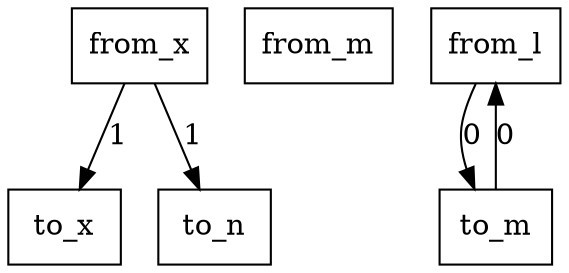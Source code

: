 digraph {
    graph [rankdir=TB
          ,bgcolor=transparent];
    node [shape=box
         ,fillcolor=white
         ,style=filled];
    0 [label=<from_x>];
    1 [label=<from_m>];
    2 [label=<from_l>];
    3 [label=<to_x>];
    4 [label=<to_n>];
    5 [label=<to_m>];
    0 -> 3 [label=1];
    0 -> 4 [label=1];
    2 -> 5 [label=0];
    5 -> 2 [label=0];
}